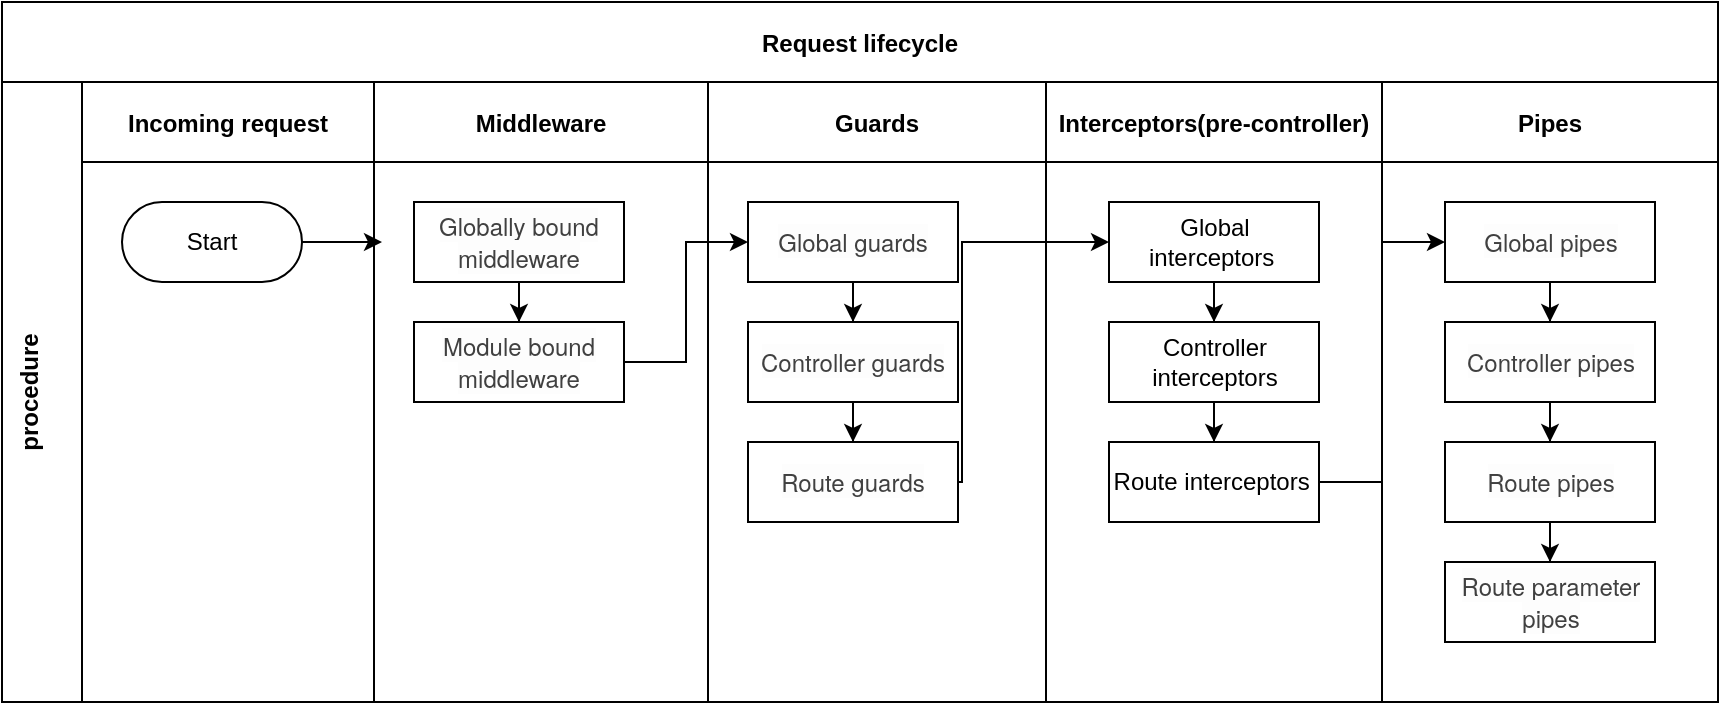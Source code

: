 <mxfile version="20.8.18" type="github">
  <diagram id="kgpKYQtTHZ0yAKxKKP6v" name="Page-1">
    <mxGraphModel dx="2138" dy="622" grid="1" gridSize="10" guides="1" tooltips="1" connect="1" arrows="1" fold="1" page="1" pageScale="1" pageWidth="850" pageHeight="1100" math="0" shadow="0">
      <root>
        <mxCell id="0" />
        <mxCell id="1" parent="0" />
        <object label="Request lifecycle" interceptor="" id="3nuBFxr9cyL0pnOWT2aG-1">
          <mxCell style="shape=table;childLayout=tableLayout;startSize=40;collapsible=0;recursiveResize=0;expand=0;fillColor=none;fontStyle=1" parent="1" vertex="1">
            <mxGeometry x="-320" y="100" width="858" height="350" as="geometry" />
          </mxCell>
        </object>
        <mxCell id="3nuBFxr9cyL0pnOWT2aG-3" value="procedure&#xa;" style="shape=tableRow;horizontal=0;swimlaneHead=0;swimlaneBody=0;top=0;left=0;bottom=0;right=0;fillColor=none;points=[[0,0.5],[1,0.5]];portConstraint=eastwest;startSize=40;collapsible=0;recursiveResize=0;expand=0;fontStyle=1;" parent="3nuBFxr9cyL0pnOWT2aG-1" vertex="1">
          <mxGeometry y="40" width="858" height="310" as="geometry" />
        </mxCell>
        <mxCell id="3nuBFxr9cyL0pnOWT2aG-4" value="Incoming request" style="swimlane;swimlaneHead=0;swimlaneBody=0;connectable=0;fillColor=none;startSize=40;collapsible=0;recursiveResize=0;expand=0;fontStyle=1;" parent="3nuBFxr9cyL0pnOWT2aG-3" vertex="1">
          <mxGeometry x="40" width="146" height="310" as="geometry">
            <mxRectangle width="146" height="310" as="alternateBounds" />
          </mxGeometry>
        </mxCell>
        <mxCell id="3nuBFxr9cyL0pnOWT2aG-6" value="Start" style="rounded=1;whiteSpace=wrap;html=1;arcSize=50;" parent="3nuBFxr9cyL0pnOWT2aG-4" vertex="1">
          <mxGeometry x="20" y="60" width="90" height="40" as="geometry" />
        </mxCell>
        <mxCell id="3nuBFxr9cyL0pnOWT2aG-8" value="Middleware" style="swimlane;swimlaneHead=0;swimlaneBody=0;connectable=0;fillColor=none;startSize=40;collapsible=0;recursiveResize=0;expand=0;fontStyle=1;" parent="3nuBFxr9cyL0pnOWT2aG-3" vertex="1">
          <mxGeometry x="186" width="167" height="310" as="geometry">
            <mxRectangle width="167" height="310" as="alternateBounds" />
          </mxGeometry>
        </mxCell>
        <mxCell id="M2qaoIHCLIplExsXG2BU-3" value="" style="edgeStyle=orthogonalEdgeStyle;rounded=0;orthogonalLoop=1;jettySize=auto;html=1;fontSize=12;" edge="1" parent="3nuBFxr9cyL0pnOWT2aG-8" source="M2qaoIHCLIplExsXG2BU-1" target="M2qaoIHCLIplExsXG2BU-2">
          <mxGeometry relative="1" as="geometry" />
        </mxCell>
        <mxCell id="M2qaoIHCLIplExsXG2BU-1" value="&lt;span style=&quot;color: rgb(64, 64, 64); font-family: &amp;quot;Source Sans Pro&amp;quot;, &amp;quot;Helvetica Neue&amp;quot;, sans-serif; font-style: normal; font-variant-ligatures: normal; font-variant-caps: normal; font-weight: 400; letter-spacing: normal; orphans: 2; text-align: left; text-indent: 0px; text-transform: none; widows: 2; word-spacing: 0px; -webkit-text-stroke-width: 0px; background-color: rgb(253, 253, 253); text-decoration-thickness: initial; text-decoration-style: initial; text-decoration-color: initial; float: none; display: inline !important;&quot;&gt;&lt;font style=&quot;font-size: 12px;&quot;&gt;Globally bound middleware&lt;/font&gt;&lt;/span&gt;" style="rounded=0;whiteSpace=wrap;html=1;" vertex="1" parent="3nuBFxr9cyL0pnOWT2aG-8">
          <mxGeometry x="20" y="60" width="105" height="40" as="geometry" />
        </mxCell>
        <mxCell id="M2qaoIHCLIplExsXG2BU-2" value="&lt;span style=&quot;color: rgb(64, 64, 64); font-family: &amp;quot;Source Sans Pro&amp;quot;, &amp;quot;Helvetica Neue&amp;quot;, sans-serif; font-style: normal; font-variant-ligatures: normal; font-variant-caps: normal; font-weight: 400; letter-spacing: normal; orphans: 2; text-align: left; text-indent: 0px; text-transform: none; widows: 2; word-spacing: 0px; -webkit-text-stroke-width: 0px; background-color: rgb(253, 253, 253); text-decoration-thickness: initial; text-decoration-style: initial; text-decoration-color: initial; float: none; display: inline !important;&quot;&gt;&lt;font style=&quot;font-size: 12px;&quot;&gt;Module bound middleware&lt;/font&gt;&lt;/span&gt;" style="rounded=0;whiteSpace=wrap;html=1;" vertex="1" parent="3nuBFxr9cyL0pnOWT2aG-8">
          <mxGeometry x="20" y="120" width="105" height="40" as="geometry" />
        </mxCell>
        <mxCell id="3nuBFxr9cyL0pnOWT2aG-11" value="Guards" style="swimlane;swimlaneHead=0;swimlaneBody=0;connectable=0;fillColor=none;startSize=40;collapsible=0;recursiveResize=0;expand=0;fontStyle=1;" parent="3nuBFxr9cyL0pnOWT2aG-3" vertex="1">
          <mxGeometry x="353" width="169" height="310" as="geometry">
            <mxRectangle width="169" height="310" as="alternateBounds" />
          </mxGeometry>
        </mxCell>
        <mxCell id="M2qaoIHCLIplExsXG2BU-18" style="edgeStyle=orthogonalEdgeStyle;rounded=0;orthogonalLoop=1;jettySize=auto;html=1;entryX=0.5;entryY=0;entryDx=0;entryDy=0;fontSize=12;" edge="1" parent="3nuBFxr9cyL0pnOWT2aG-11" source="M2qaoIHCLIplExsXG2BU-14" target="M2qaoIHCLIplExsXG2BU-15">
          <mxGeometry relative="1" as="geometry" />
        </mxCell>
        <mxCell id="M2qaoIHCLIplExsXG2BU-14" value="&lt;span style=&quot;color: rgb(64, 64, 64); font-family: &amp;quot;Source Sans Pro&amp;quot;, &amp;quot;Helvetica Neue&amp;quot;, sans-serif; font-style: normal; font-variant-ligatures: normal; font-variant-caps: normal; font-weight: 400; letter-spacing: normal; orphans: 2; text-align: left; text-indent: 0px; text-transform: none; widows: 2; word-spacing: 0px; -webkit-text-stroke-width: 0px; background-color: rgb(253, 253, 253); text-decoration-thickness: initial; text-decoration-style: initial; text-decoration-color: initial; float: none; display: inline !important;&quot;&gt;&lt;font style=&quot;font-size: 12px;&quot;&gt;Global guards&lt;/font&gt;&lt;/span&gt;" style="rounded=0;whiteSpace=wrap;html=1;" vertex="1" parent="3nuBFxr9cyL0pnOWT2aG-11">
          <mxGeometry x="20" y="60" width="105" height="40" as="geometry" />
        </mxCell>
        <mxCell id="M2qaoIHCLIplExsXG2BU-17" value="" style="edgeStyle=orthogonalEdgeStyle;rounded=0;orthogonalLoop=1;jettySize=auto;html=1;fontSize=12;" edge="1" parent="3nuBFxr9cyL0pnOWT2aG-11" source="M2qaoIHCLIplExsXG2BU-15" target="M2qaoIHCLIplExsXG2BU-16">
          <mxGeometry relative="1" as="geometry" />
        </mxCell>
        <mxCell id="M2qaoIHCLIplExsXG2BU-15" value="&lt;span style=&quot;color: rgb(64, 64, 64); font-family: &amp;quot;Source Sans Pro&amp;quot;, &amp;quot;Helvetica Neue&amp;quot;, sans-serif; font-style: normal; font-variant-ligatures: normal; font-variant-caps: normal; font-weight: 400; letter-spacing: normal; orphans: 2; text-align: left; text-indent: 0px; text-transform: none; widows: 2; word-spacing: 0px; -webkit-text-stroke-width: 0px; background-color: rgb(253, 253, 253); text-decoration-thickness: initial; text-decoration-style: initial; text-decoration-color: initial; float: none; display: inline !important;&quot;&gt;&lt;font style=&quot;font-size: 12px;&quot;&gt;Controller guards&lt;/font&gt;&lt;/span&gt;" style="rounded=0;whiteSpace=wrap;html=1;fontSize=12;" vertex="1" parent="3nuBFxr9cyL0pnOWT2aG-11">
          <mxGeometry x="20" y="120" width="105" height="40" as="geometry" />
        </mxCell>
        <mxCell id="M2qaoIHCLIplExsXG2BU-16" value="&lt;span style=&quot;color: rgb(64, 64, 64); font-family: &amp;quot;Source Sans Pro&amp;quot;, &amp;quot;Helvetica Neue&amp;quot;, sans-serif; font-style: normal; font-variant-ligatures: normal; font-variant-caps: normal; font-weight: 400; letter-spacing: normal; orphans: 2; text-align: left; text-indent: 0px; text-transform: none; widows: 2; word-spacing: 0px; -webkit-text-stroke-width: 0px; background-color: rgb(253, 253, 253); text-decoration-thickness: initial; text-decoration-style: initial; text-decoration-color: initial; float: none; display: inline !important;&quot;&gt;&lt;font style=&quot;font-size: 12px;&quot;&gt;Route guards&lt;/font&gt;&lt;/span&gt;" style="rounded=0;whiteSpace=wrap;html=1;fontSize=12;" vertex="1" parent="3nuBFxr9cyL0pnOWT2aG-11">
          <mxGeometry x="20" y="180" width="105" height="40" as="geometry" />
        </mxCell>
        <mxCell id="M2qaoIHCLIplExsXG2BU-86" value="Interceptors(pre-controller)" style="swimlane;swimlaneHead=0;swimlaneBody=0;connectable=0;fillColor=none;startSize=40;collapsible=0;recursiveResize=0;expand=0;fontStyle=1;" vertex="1" parent="3nuBFxr9cyL0pnOWT2aG-3">
          <mxGeometry x="522" width="168" height="310" as="geometry">
            <mxRectangle width="168" height="310" as="alternateBounds" />
          </mxGeometry>
        </mxCell>
        <mxCell id="M2qaoIHCLIplExsXG2BU-90" value="" style="edgeStyle=orthogonalEdgeStyle;rounded=0;orthogonalLoop=1;jettySize=auto;html=1;fontSize=12;" edge="1" parent="M2qaoIHCLIplExsXG2BU-86" source="M2qaoIHCLIplExsXG2BU-87" target="M2qaoIHCLIplExsXG2BU-89">
          <mxGeometry relative="1" as="geometry" />
        </mxCell>
        <mxCell id="M2qaoIHCLIplExsXG2BU-87" value="Global interceptors&amp;nbsp;" style="rounded=0;whiteSpace=wrap;html=1;fontSize=12;" vertex="1" parent="M2qaoIHCLIplExsXG2BU-86">
          <mxGeometry x="31.5" y="60" width="105" height="40" as="geometry" />
        </mxCell>
        <mxCell id="M2qaoIHCLIplExsXG2BU-92" value="" style="edgeStyle=orthogonalEdgeStyle;rounded=0;orthogonalLoop=1;jettySize=auto;html=1;fontSize=12;" edge="1" parent="M2qaoIHCLIplExsXG2BU-86" source="M2qaoIHCLIplExsXG2BU-89" target="M2qaoIHCLIplExsXG2BU-91">
          <mxGeometry relative="1" as="geometry" />
        </mxCell>
        <mxCell id="M2qaoIHCLIplExsXG2BU-89" value="Controller interceptors" style="rounded=0;whiteSpace=wrap;html=1;fontSize=12;" vertex="1" parent="M2qaoIHCLIplExsXG2BU-86">
          <mxGeometry x="31.5" y="120" width="105" height="40" as="geometry" />
        </mxCell>
        <mxCell id="M2qaoIHCLIplExsXG2BU-91" value="Route interceptors&amp;nbsp;" style="rounded=0;whiteSpace=wrap;html=1;fontSize=12;" vertex="1" parent="M2qaoIHCLIplExsXG2BU-86">
          <mxGeometry x="31.5" y="180" width="105" height="40" as="geometry" />
        </mxCell>
        <mxCell id="M2qaoIHCLIplExsXG2BU-93" value="Pipes" style="swimlane;swimlaneHead=0;swimlaneBody=0;connectable=0;fillColor=none;startSize=40;collapsible=0;recursiveResize=0;expand=0;fontStyle=1;" vertex="1" parent="3nuBFxr9cyL0pnOWT2aG-3">
          <mxGeometry x="690" width="168" height="310" as="geometry">
            <mxRectangle width="168" height="310" as="alternateBounds" />
          </mxGeometry>
        </mxCell>
        <mxCell id="M2qaoIHCLIplExsXG2BU-100" style="edgeStyle=orthogonalEdgeStyle;rounded=0;orthogonalLoop=1;jettySize=auto;html=1;entryX=0.5;entryY=0;entryDx=0;entryDy=0;fontSize=12;" edge="1" parent="M2qaoIHCLIplExsXG2BU-93" source="M2qaoIHCLIplExsXG2BU-96" target="M2qaoIHCLIplExsXG2BU-97">
          <mxGeometry relative="1" as="geometry" />
        </mxCell>
        <mxCell id="M2qaoIHCLIplExsXG2BU-96" value="&lt;span style=&quot;color: rgb(64, 64, 64); font-family: &amp;quot;Source Sans Pro&amp;quot;, &amp;quot;Helvetica Neue&amp;quot;, sans-serif; font-style: normal; font-variant-ligatures: normal; font-variant-caps: normal; font-weight: 400; letter-spacing: normal; orphans: 2; text-align: left; text-indent: 0px; text-transform: none; widows: 2; word-spacing: 0px; -webkit-text-stroke-width: 0px; background-color: rgb(253, 253, 253); text-decoration-thickness: initial; text-decoration-style: initial; text-decoration-color: initial; float: none; display: inline !important;&quot;&gt;&lt;font style=&quot;font-size: 12px;&quot;&gt;Global pipes&lt;/font&gt;&lt;/span&gt;" style="rounded=0;whiteSpace=wrap;html=1;" vertex="1" parent="M2qaoIHCLIplExsXG2BU-93">
          <mxGeometry x="31.5" y="60" width="105" height="40" as="geometry" />
        </mxCell>
        <mxCell id="M2qaoIHCLIplExsXG2BU-101" style="edgeStyle=orthogonalEdgeStyle;rounded=0;orthogonalLoop=1;jettySize=auto;html=1;entryX=0.5;entryY=0;entryDx=0;entryDy=0;fontSize=12;" edge="1" parent="M2qaoIHCLIplExsXG2BU-93" source="M2qaoIHCLIplExsXG2BU-97" target="M2qaoIHCLIplExsXG2BU-98">
          <mxGeometry relative="1" as="geometry" />
        </mxCell>
        <mxCell id="M2qaoIHCLIplExsXG2BU-97" value="&lt;span style=&quot;color: rgb(64, 64, 64); font-family: &amp;quot;Source Sans Pro&amp;quot;, &amp;quot;Helvetica Neue&amp;quot;, sans-serif; font-style: normal; font-variant-ligatures: normal; font-variant-caps: normal; font-weight: 400; letter-spacing: normal; orphans: 2; text-align: left; text-indent: 0px; text-transform: none; widows: 2; word-spacing: 0px; -webkit-text-stroke-width: 0px; background-color: rgb(253, 253, 253); text-decoration-thickness: initial; text-decoration-style: initial; text-decoration-color: initial; float: none; display: inline !important;&quot;&gt;&lt;font style=&quot;font-size: 12px;&quot;&gt;Controller pipes&lt;/font&gt;&lt;/span&gt;" style="rounded=0;whiteSpace=wrap;html=1;fontSize=12;" vertex="1" parent="M2qaoIHCLIplExsXG2BU-93">
          <mxGeometry x="31.5" y="120" width="105" height="40" as="geometry" />
        </mxCell>
        <mxCell id="M2qaoIHCLIplExsXG2BU-98" value="&lt;span style=&quot;color: rgb(64, 64, 64); font-family: &amp;quot;Source Sans Pro&amp;quot;, &amp;quot;Helvetica Neue&amp;quot;, sans-serif; font-style: normal; font-variant-ligatures: normal; font-variant-caps: normal; font-weight: 400; letter-spacing: normal; orphans: 2; text-align: left; text-indent: 0px; text-transform: none; widows: 2; word-spacing: 0px; -webkit-text-stroke-width: 0px; background-color: rgb(253, 253, 253); text-decoration-thickness: initial; text-decoration-style: initial; text-decoration-color: initial; float: none; display: inline !important;&quot;&gt;&lt;font style=&quot;font-size: 12px;&quot;&gt;Route pipes&lt;/font&gt;&lt;/span&gt;" style="rounded=0;whiteSpace=wrap;html=1;fontSize=12;" vertex="1" parent="M2qaoIHCLIplExsXG2BU-93">
          <mxGeometry x="31.5" y="180" width="105" height="40" as="geometry" />
        </mxCell>
        <mxCell id="M2qaoIHCLIplExsXG2BU-8" value="" style="edgeStyle=orthogonalEdgeStyle;rounded=0;orthogonalLoop=1;jettySize=auto;html=1;fontSize=12;" edge="1" parent="3nuBFxr9cyL0pnOWT2aG-3" source="3nuBFxr9cyL0pnOWT2aG-6">
          <mxGeometry relative="1" as="geometry">
            <mxPoint x="190" y="80" as="targetPoint" />
          </mxGeometry>
        </mxCell>
        <mxCell id="M2qaoIHCLIplExsXG2BU-19" style="edgeStyle=orthogonalEdgeStyle;rounded=0;orthogonalLoop=1;jettySize=auto;html=1;entryX=0;entryY=0.5;entryDx=0;entryDy=0;fontSize=12;" edge="1" parent="3nuBFxr9cyL0pnOWT2aG-3" source="M2qaoIHCLIplExsXG2BU-2" target="M2qaoIHCLIplExsXG2BU-14">
          <mxGeometry relative="1" as="geometry" />
        </mxCell>
        <mxCell id="M2qaoIHCLIplExsXG2BU-88" value="" style="edgeStyle=orthogonalEdgeStyle;rounded=0;orthogonalLoop=1;jettySize=auto;html=1;fontSize=12;" edge="1" parent="3nuBFxr9cyL0pnOWT2aG-3" source="M2qaoIHCLIplExsXG2BU-16" target="M2qaoIHCLIplExsXG2BU-87">
          <mxGeometry relative="1" as="geometry">
            <Array as="points">
              <mxPoint x="480" y="200" />
              <mxPoint x="480" y="80" />
            </Array>
          </mxGeometry>
        </mxCell>
        <mxCell id="M2qaoIHCLIplExsXG2BU-99" style="edgeStyle=orthogonalEdgeStyle;rounded=0;orthogonalLoop=1;jettySize=auto;html=1;entryX=0;entryY=0.5;entryDx=0;entryDy=0;fontSize=12;" edge="1" parent="3nuBFxr9cyL0pnOWT2aG-3" source="M2qaoIHCLIplExsXG2BU-91" target="M2qaoIHCLIplExsXG2BU-96">
          <mxGeometry relative="1" as="geometry" />
        </mxCell>
        <mxCell id="M2qaoIHCLIplExsXG2BU-102" value="&lt;span style=&quot;color: rgb(64, 64, 64); font-family: &amp;quot;Source Sans Pro&amp;quot;, &amp;quot;Helvetica Neue&amp;quot;, sans-serif; font-style: normal; font-variant-ligatures: normal; font-variant-caps: normal; font-weight: 400; letter-spacing: normal; orphans: 2; text-align: left; text-indent: 0px; text-transform: none; widows: 2; word-spacing: 0px; -webkit-text-stroke-width: 0px; background-color: rgb(253, 253, 253); text-decoration-thickness: initial; text-decoration-style: initial; text-decoration-color: initial; float: none; display: inline !important;&quot;&gt;&lt;font style=&quot;font-size: 12px;&quot;&gt;Route parameter pipes&lt;/font&gt;&lt;/span&gt;" style="rounded=0;whiteSpace=wrap;html=1;fontSize=12;" vertex="1" parent="1">
          <mxGeometry x="401.5" y="380" width="105" height="40" as="geometry" />
        </mxCell>
        <mxCell id="M2qaoIHCLIplExsXG2BU-103" value="" style="edgeStyle=orthogonalEdgeStyle;rounded=0;orthogonalLoop=1;jettySize=auto;html=1;fontSize=12;" edge="1" parent="1" source="M2qaoIHCLIplExsXG2BU-98" target="M2qaoIHCLIplExsXG2BU-102">
          <mxGeometry relative="1" as="geometry" />
        </mxCell>
      </root>
    </mxGraphModel>
  </diagram>
</mxfile>
